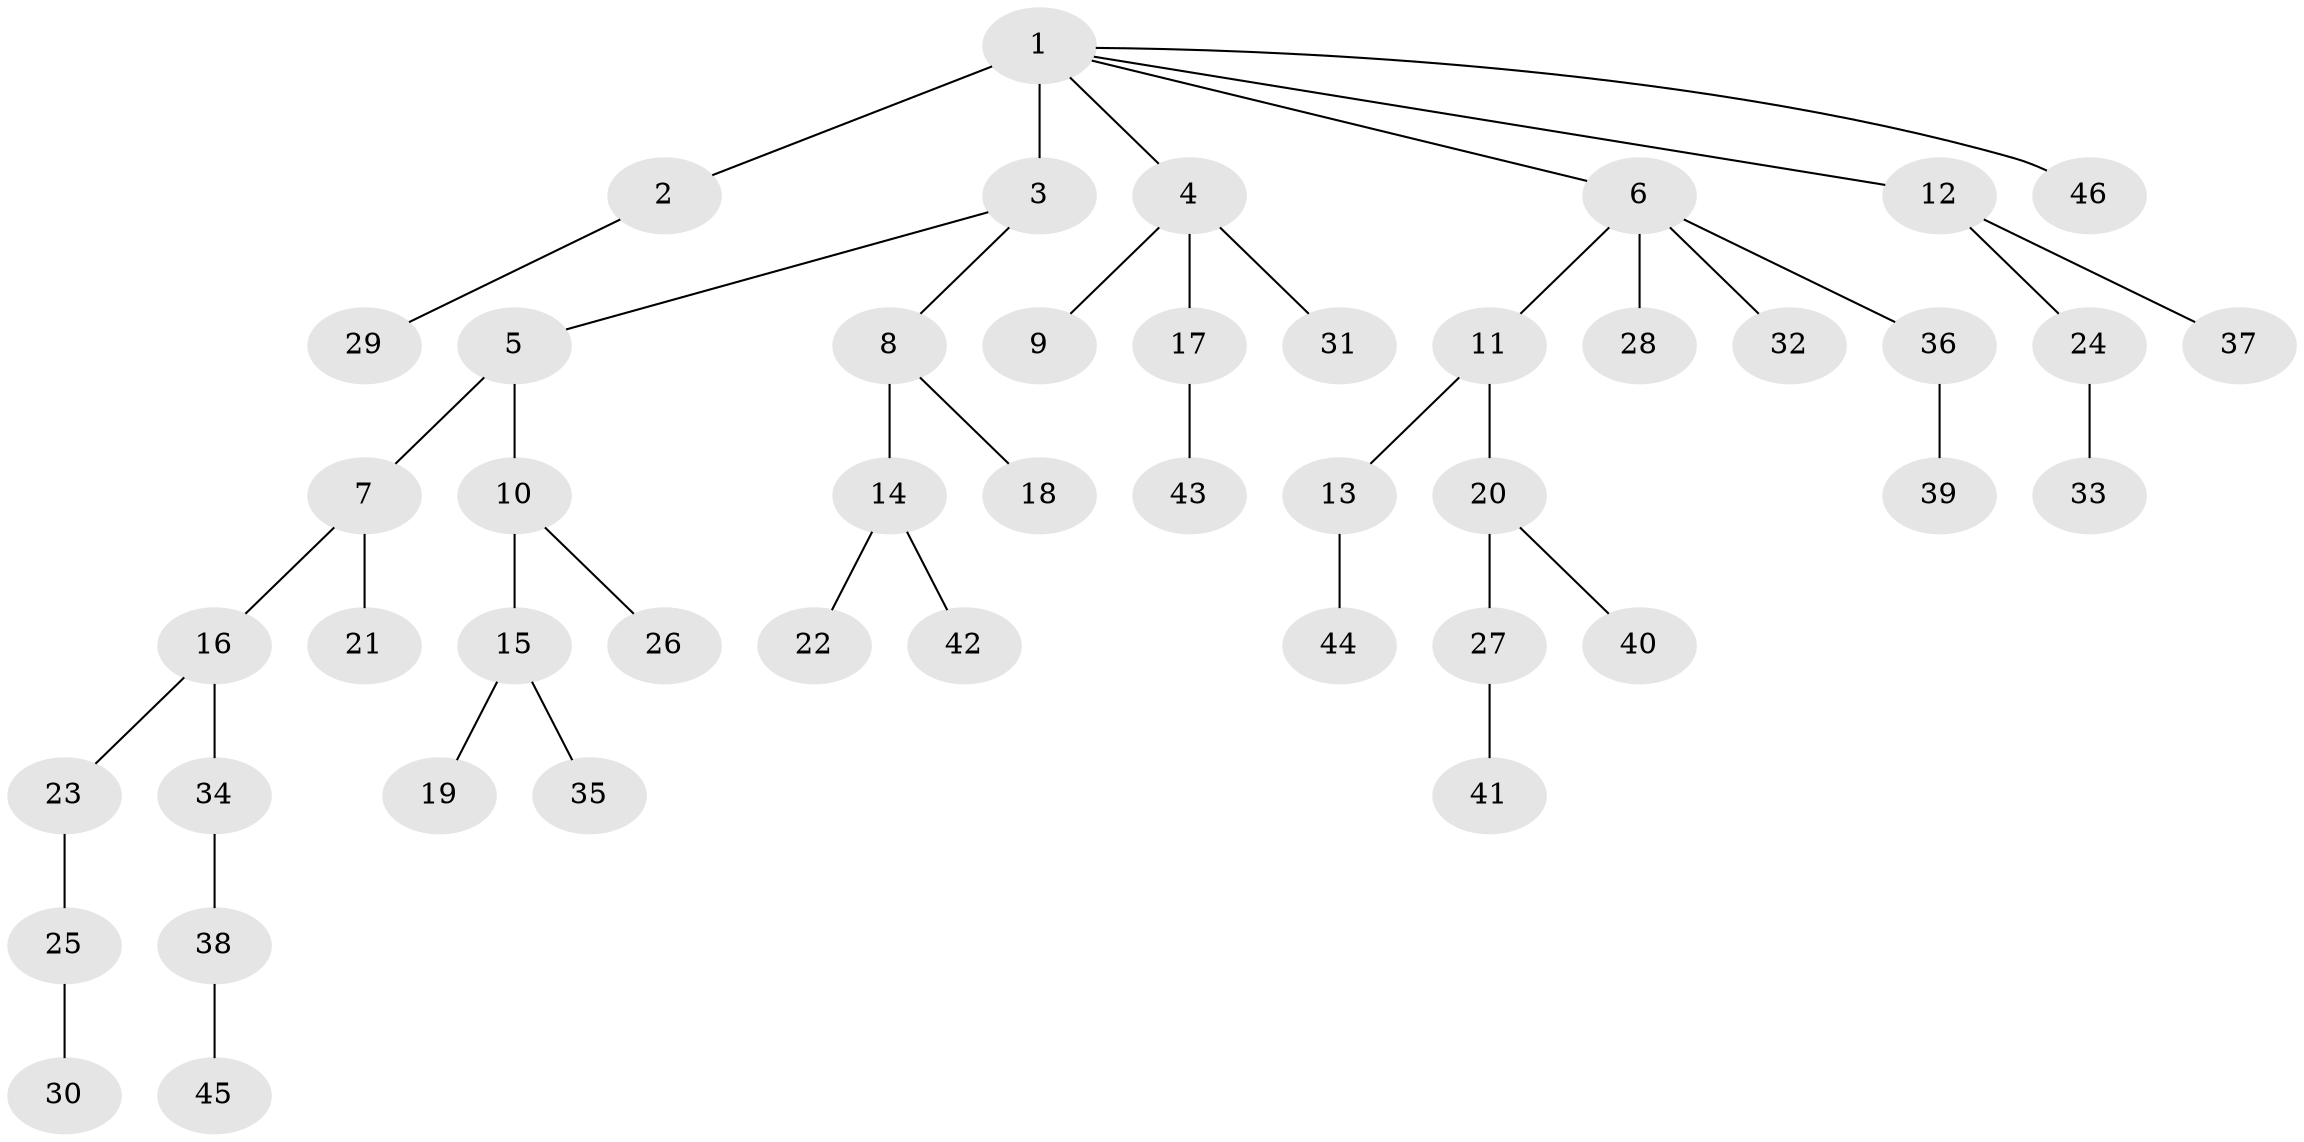 // original degree distribution, {10: 0.010869565217391304, 3: 0.15217391304347827, 5: 0.043478260869565216, 6: 0.021739130434782608, 2: 0.1956521739130435, 4: 0.03260869565217391, 1: 0.5434782608695652}
// Generated by graph-tools (version 1.1) at 2025/51/03/04/25 22:51:42]
// undirected, 46 vertices, 45 edges
graph export_dot {
  node [color=gray90,style=filled];
  1;
  2;
  3;
  4;
  5;
  6;
  7;
  8;
  9;
  10;
  11;
  12;
  13;
  14;
  15;
  16;
  17;
  18;
  19;
  20;
  21;
  22;
  23;
  24;
  25;
  26;
  27;
  28;
  29;
  30;
  31;
  32;
  33;
  34;
  35;
  36;
  37;
  38;
  39;
  40;
  41;
  42;
  43;
  44;
  45;
  46;
  1 -- 2 [weight=1.0];
  1 -- 3 [weight=4.0];
  1 -- 4 [weight=1.0];
  1 -- 6 [weight=1.0];
  1 -- 12 [weight=1.0];
  1 -- 46 [weight=1.0];
  2 -- 29 [weight=1.0];
  3 -- 5 [weight=1.0];
  3 -- 8 [weight=1.0];
  4 -- 9 [weight=1.0];
  4 -- 17 [weight=1.0];
  4 -- 31 [weight=1.0];
  5 -- 7 [weight=2.0];
  5 -- 10 [weight=1.0];
  6 -- 11 [weight=1.0];
  6 -- 28 [weight=1.0];
  6 -- 32 [weight=1.0];
  6 -- 36 [weight=1.0];
  7 -- 16 [weight=1.0];
  7 -- 21 [weight=1.0];
  8 -- 14 [weight=1.0];
  8 -- 18 [weight=2.0];
  10 -- 15 [weight=2.0];
  10 -- 26 [weight=1.0];
  11 -- 13 [weight=1.0];
  11 -- 20 [weight=2.0];
  12 -- 24 [weight=1.0];
  12 -- 37 [weight=1.0];
  13 -- 44 [weight=1.0];
  14 -- 22 [weight=1.0];
  14 -- 42 [weight=3.0];
  15 -- 19 [weight=1.0];
  15 -- 35 [weight=1.0];
  16 -- 23 [weight=1.0];
  16 -- 34 [weight=2.0];
  17 -- 43 [weight=1.0];
  20 -- 27 [weight=1.0];
  20 -- 40 [weight=1.0];
  23 -- 25 [weight=1.0];
  24 -- 33 [weight=2.0];
  25 -- 30 [weight=2.0];
  27 -- 41 [weight=1.0];
  34 -- 38 [weight=1.0];
  36 -- 39 [weight=2.0];
  38 -- 45 [weight=1.0];
}
